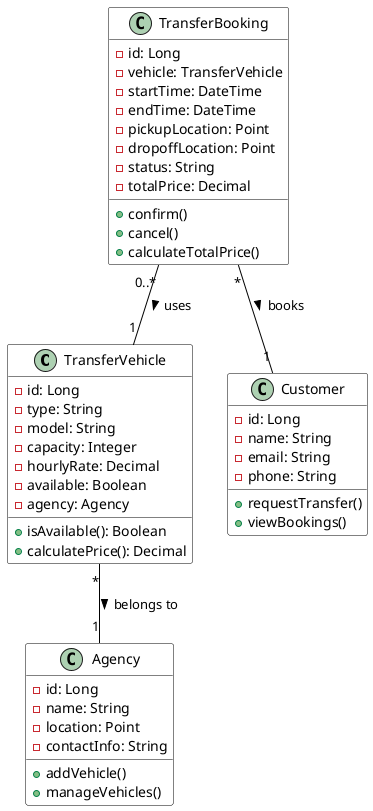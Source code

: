 @startuml TransferManagement

skinparam class {
    BackgroundColor white
    ArrowColor black
    BorderColor black
}

class TransferVehicle {
    -id: Long
    -type: String
    -model: String
    -capacity: Integer
    -hourlyRate: Decimal
    -available: Boolean
    -agency: Agency
    +isAvailable(): Boolean
    +calculatePrice(): Decimal
}

class Agency {
    -id: Long
    -name: String
    -location: Point
    -contactInfo: String
    +addVehicle()
    +manageVehicles()
}

class TransferBooking {
    -id: Long
    -vehicle: TransferVehicle
    -startTime: DateTime
    -endTime: DateTime
    -pickupLocation: Point
    -dropoffLocation: Point
    -status: String
    -totalPrice: Decimal
    +confirm()
    +cancel()
    +calculateTotalPrice()
}

class Customer {
    -id: Long
    -name: String
    -email: String
    -phone: String
    +requestTransfer()
    +viewBookings()
}

TransferVehicle "*" -- "1" Agency : belongs to >
TransferBooking "0..*" -- "1" TransferVehicle : uses >
TransferBooking "*" -- "1" Customer : books >

@enduml